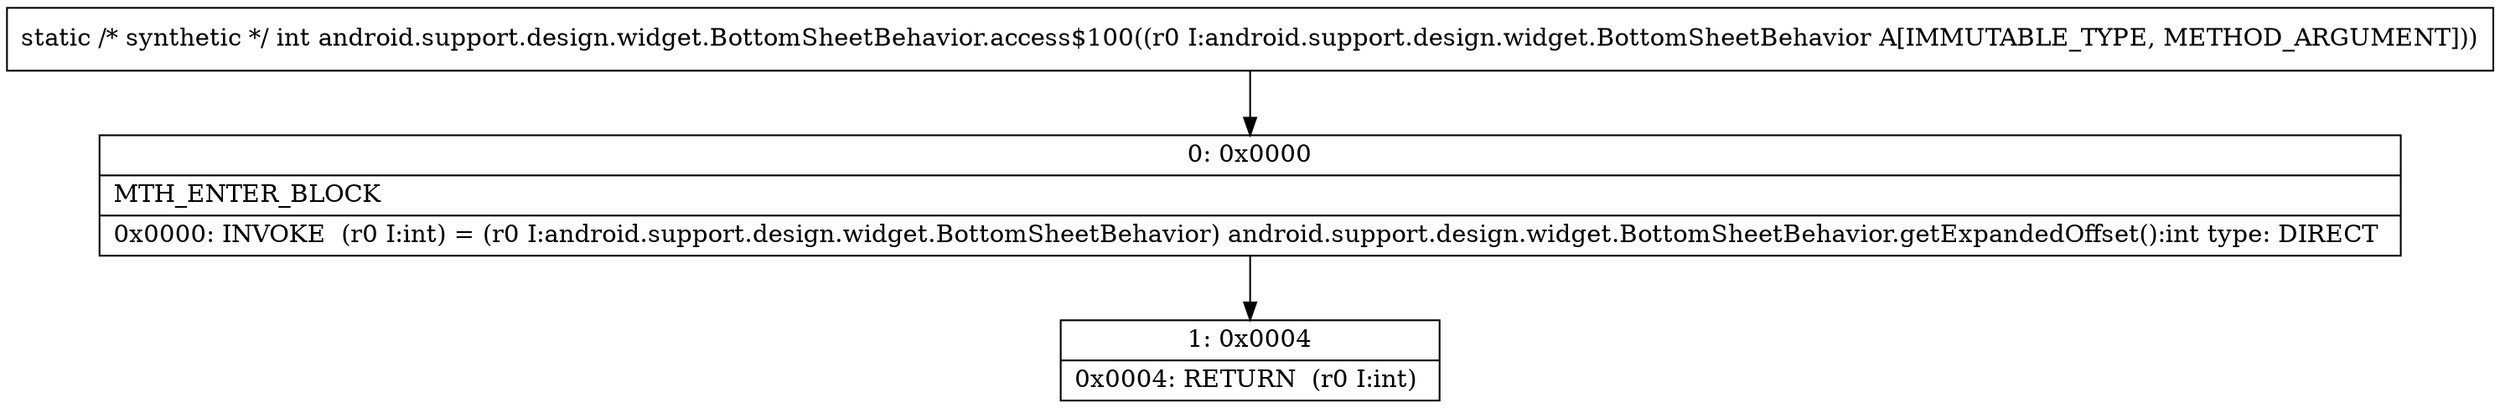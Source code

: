 digraph "CFG forandroid.support.design.widget.BottomSheetBehavior.access$100(Landroid\/support\/design\/widget\/BottomSheetBehavior;)I" {
Node_0 [shape=record,label="{0\:\ 0x0000|MTH_ENTER_BLOCK\l|0x0000: INVOKE  (r0 I:int) = (r0 I:android.support.design.widget.BottomSheetBehavior) android.support.design.widget.BottomSheetBehavior.getExpandedOffset():int type: DIRECT \l}"];
Node_1 [shape=record,label="{1\:\ 0x0004|0x0004: RETURN  (r0 I:int) \l}"];
MethodNode[shape=record,label="{static \/* synthetic *\/ int android.support.design.widget.BottomSheetBehavior.access$100((r0 I:android.support.design.widget.BottomSheetBehavior A[IMMUTABLE_TYPE, METHOD_ARGUMENT])) }"];
MethodNode -> Node_0;
Node_0 -> Node_1;
}

